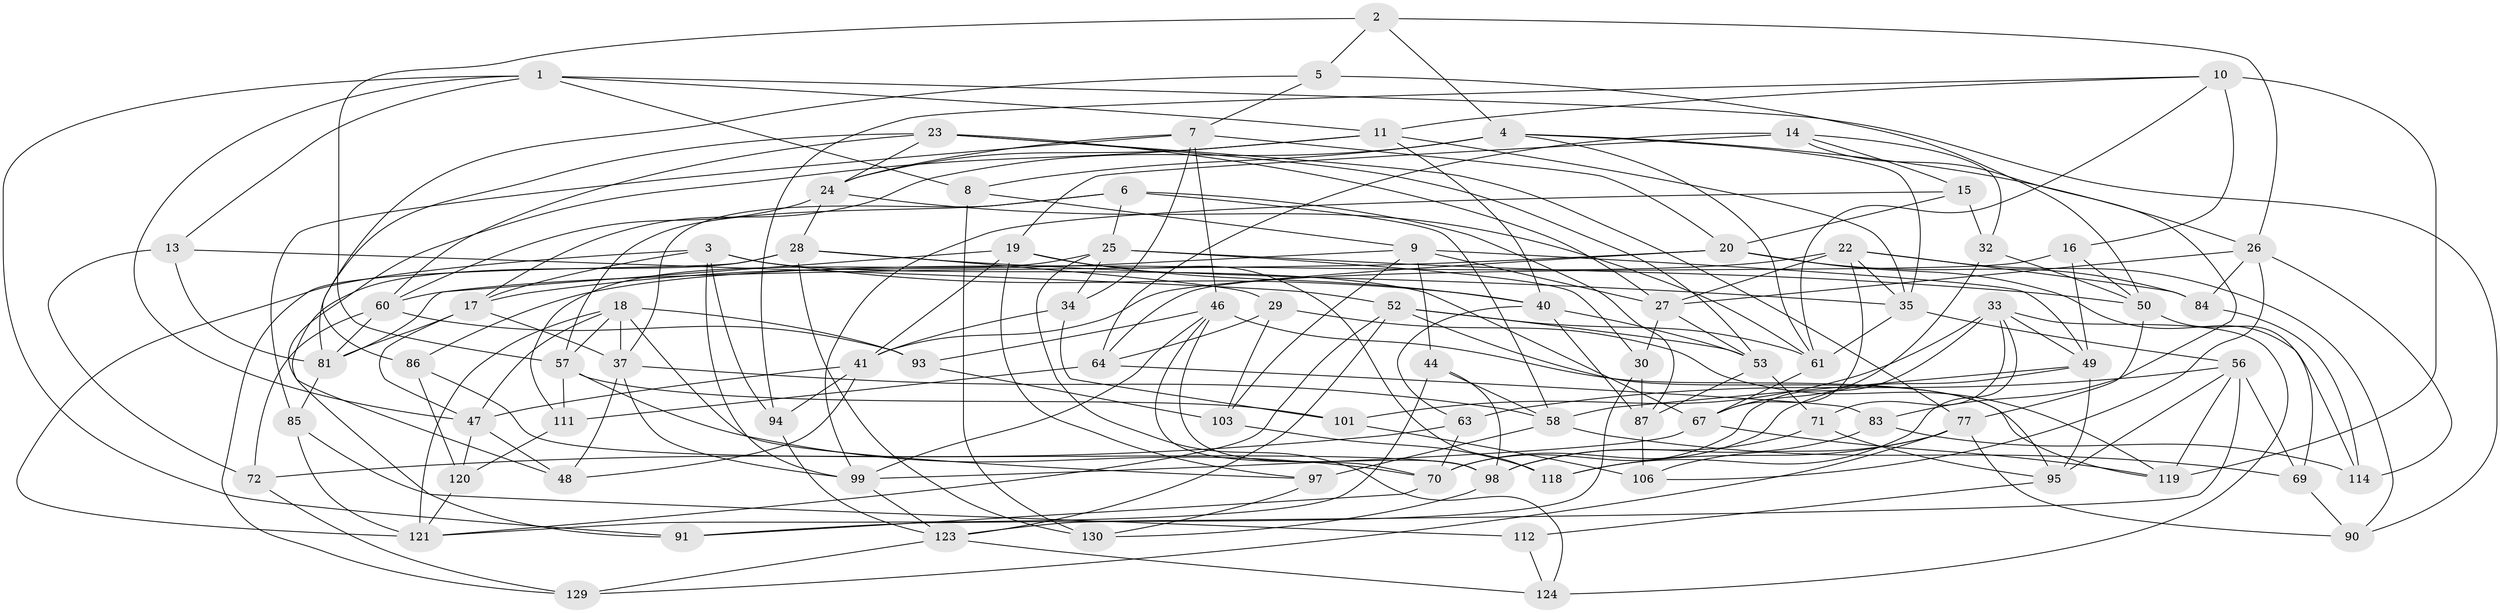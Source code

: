 // Generated by graph-tools (version 1.1) at 2025/52/02/27/25 19:52:33]
// undirected, 84 vertices, 212 edges
graph export_dot {
graph [start="1"]
  node [color=gray90,style=filled];
  1 [super="+12"];
  2;
  3 [super="+54"];
  4 [super="+31"];
  5;
  6 [super="+55"];
  7 [super="+59"];
  8;
  9 [super="+92"];
  10 [super="+89"];
  11 [super="+74"];
  13;
  14 [super="+21"];
  15;
  16;
  17 [super="+66"];
  18 [super="+113"];
  19 [super="+117"];
  20 [super="+76"];
  22 [super="+42"];
  23 [super="+36"];
  24 [super="+39"];
  25 [super="+96"];
  26 [super="+38"];
  27 [super="+73"];
  28 [super="+45"];
  29;
  30;
  32;
  33 [super="+51"];
  34;
  35 [super="+43"];
  37 [super="+68"];
  40 [super="+109"];
  41 [super="+100"];
  44;
  46 [super="+88"];
  47 [super="+75"];
  48;
  49 [super="+80"];
  50 [super="+115"];
  52 [super="+82"];
  53 [super="+105"];
  56 [super="+62"];
  57 [super="+79"];
  58 [super="+132"];
  60 [super="+116"];
  61 [super="+65"];
  63;
  64 [super="+122"];
  67 [super="+127"];
  69;
  70 [super="+78"];
  71;
  72;
  77 [super="+108"];
  81 [super="+110"];
  83;
  84;
  85;
  86;
  87 [super="+102"];
  90;
  91;
  93;
  94;
  95 [super="+104"];
  97;
  98 [super="+126"];
  99 [super="+107"];
  101;
  103;
  106;
  111;
  112;
  114;
  118;
  119 [super="+131"];
  120;
  121 [super="+125"];
  123 [super="+128"];
  124;
  129;
  130;
  1 -- 91;
  1 -- 47;
  1 -- 11;
  1 -- 8;
  1 -- 90;
  1 -- 13;
  2 -- 4;
  2 -- 5;
  2 -- 57;
  2 -- 26;
  3 -- 94;
  3 -- 121;
  3 -- 99;
  3 -- 67;
  3 -- 17;
  3 -- 40;
  4 -- 26;
  4 -- 8;
  4 -- 35;
  4 -- 61;
  4 -- 17;
  5 -- 86;
  5 -- 50;
  5 -- 7;
  6 -- 25;
  6 -- 57;
  6 -- 58;
  6 -- 37;
  6 -- 87 [weight=2];
  7 -- 34;
  7 -- 46;
  7 -- 24;
  7 -- 85;
  7 -- 20;
  8 -- 130;
  8 -- 9;
  9 -- 17;
  9 -- 49;
  9 -- 44;
  9 -- 103;
  9 -- 27;
  10 -- 61;
  10 -- 16;
  10 -- 94;
  10 -- 119 [weight=2];
  10 -- 11;
  11 -- 35;
  11 -- 24;
  11 -- 48;
  11 -- 40;
  13 -- 81;
  13 -- 72;
  13 -- 52;
  14 -- 19;
  14 -- 15;
  14 -- 32;
  14 -- 64 [weight=2];
  14 -- 83;
  15 -- 32;
  15 -- 99;
  15 -- 20;
  16 -- 49;
  16 -- 50;
  16 -- 64;
  17 -- 37;
  17 -- 81;
  17 -- 47;
  18 -- 97;
  18 -- 57;
  18 -- 93;
  18 -- 37;
  18 -- 121;
  18 -- 47;
  19 -- 118;
  19 -- 41;
  19 -- 40;
  19 -- 97;
  19 -- 81;
  20 -- 114;
  20 -- 60;
  20 -- 41;
  20 -- 84;
  22 -- 86;
  22 -- 27;
  22 -- 84;
  22 -- 67;
  22 -- 90;
  22 -- 35;
  23 -- 81;
  23 -- 77;
  23 -- 24;
  23 -- 60;
  23 -- 53;
  23 -- 27;
  24 -- 61;
  24 -- 60;
  24 -- 28;
  25 -- 124;
  25 -- 50;
  25 -- 34;
  25 -- 30;
  25 -- 111;
  26 -- 84;
  26 -- 114;
  26 -- 106;
  26 -- 27;
  27 -- 30;
  27 -- 53;
  28 -- 130;
  28 -- 129;
  28 -- 35;
  28 -- 91;
  28 -- 29;
  29 -- 103;
  29 -- 64;
  29 -- 119;
  30 -- 123;
  30 -- 87;
  32 -- 67;
  32 -- 50;
  33 -- 124;
  33 -- 118;
  33 -- 70;
  33 -- 49;
  33 -- 101;
  33 -- 71;
  34 -- 101;
  34 -- 41;
  35 -- 61;
  35 -- 56;
  37 -- 48;
  37 -- 58;
  37 -- 99;
  40 -- 63;
  40 -- 87;
  40 -- 53;
  41 -- 47;
  41 -- 94;
  41 -- 48;
  44 -- 98;
  44 -- 58;
  44 -- 121;
  46 -- 99;
  46 -- 98;
  46 -- 70;
  46 -- 93;
  46 -- 119;
  47 -- 48;
  47 -- 120;
  49 -- 58;
  49 -- 70;
  49 -- 95;
  50 -- 77;
  50 -- 69;
  52 -- 61;
  52 -- 95;
  52 -- 121;
  52 -- 123;
  52 -- 53;
  53 -- 71;
  53 -- 87;
  56 -- 95;
  56 -- 119;
  56 -- 91;
  56 -- 69;
  56 -- 63;
  57 -- 101;
  57 -- 70;
  57 -- 111;
  58 -- 97;
  58 -- 69;
  60 -- 72;
  60 -- 93;
  60 -- 81;
  61 -- 67;
  63 -- 72;
  63 -- 70;
  64 -- 83;
  64 -- 111;
  67 -- 119;
  67 -- 99;
  69 -- 90;
  70 -- 91;
  71 -- 95;
  71 -- 98;
  72 -- 129;
  77 -- 106;
  77 -- 129;
  77 -- 90;
  77 -- 118;
  81 -- 85;
  83 -- 114;
  83 -- 98;
  84 -- 114;
  85 -- 121;
  85 -- 112;
  86 -- 120;
  86 -- 98;
  87 -- 106;
  93 -- 103;
  94 -- 123;
  95 -- 112 [weight=2];
  97 -- 130;
  98 -- 130;
  99 -- 123;
  101 -- 106;
  103 -- 118;
  111 -- 120;
  112 -- 124;
  120 -- 121;
  123 -- 124;
  123 -- 129;
}
